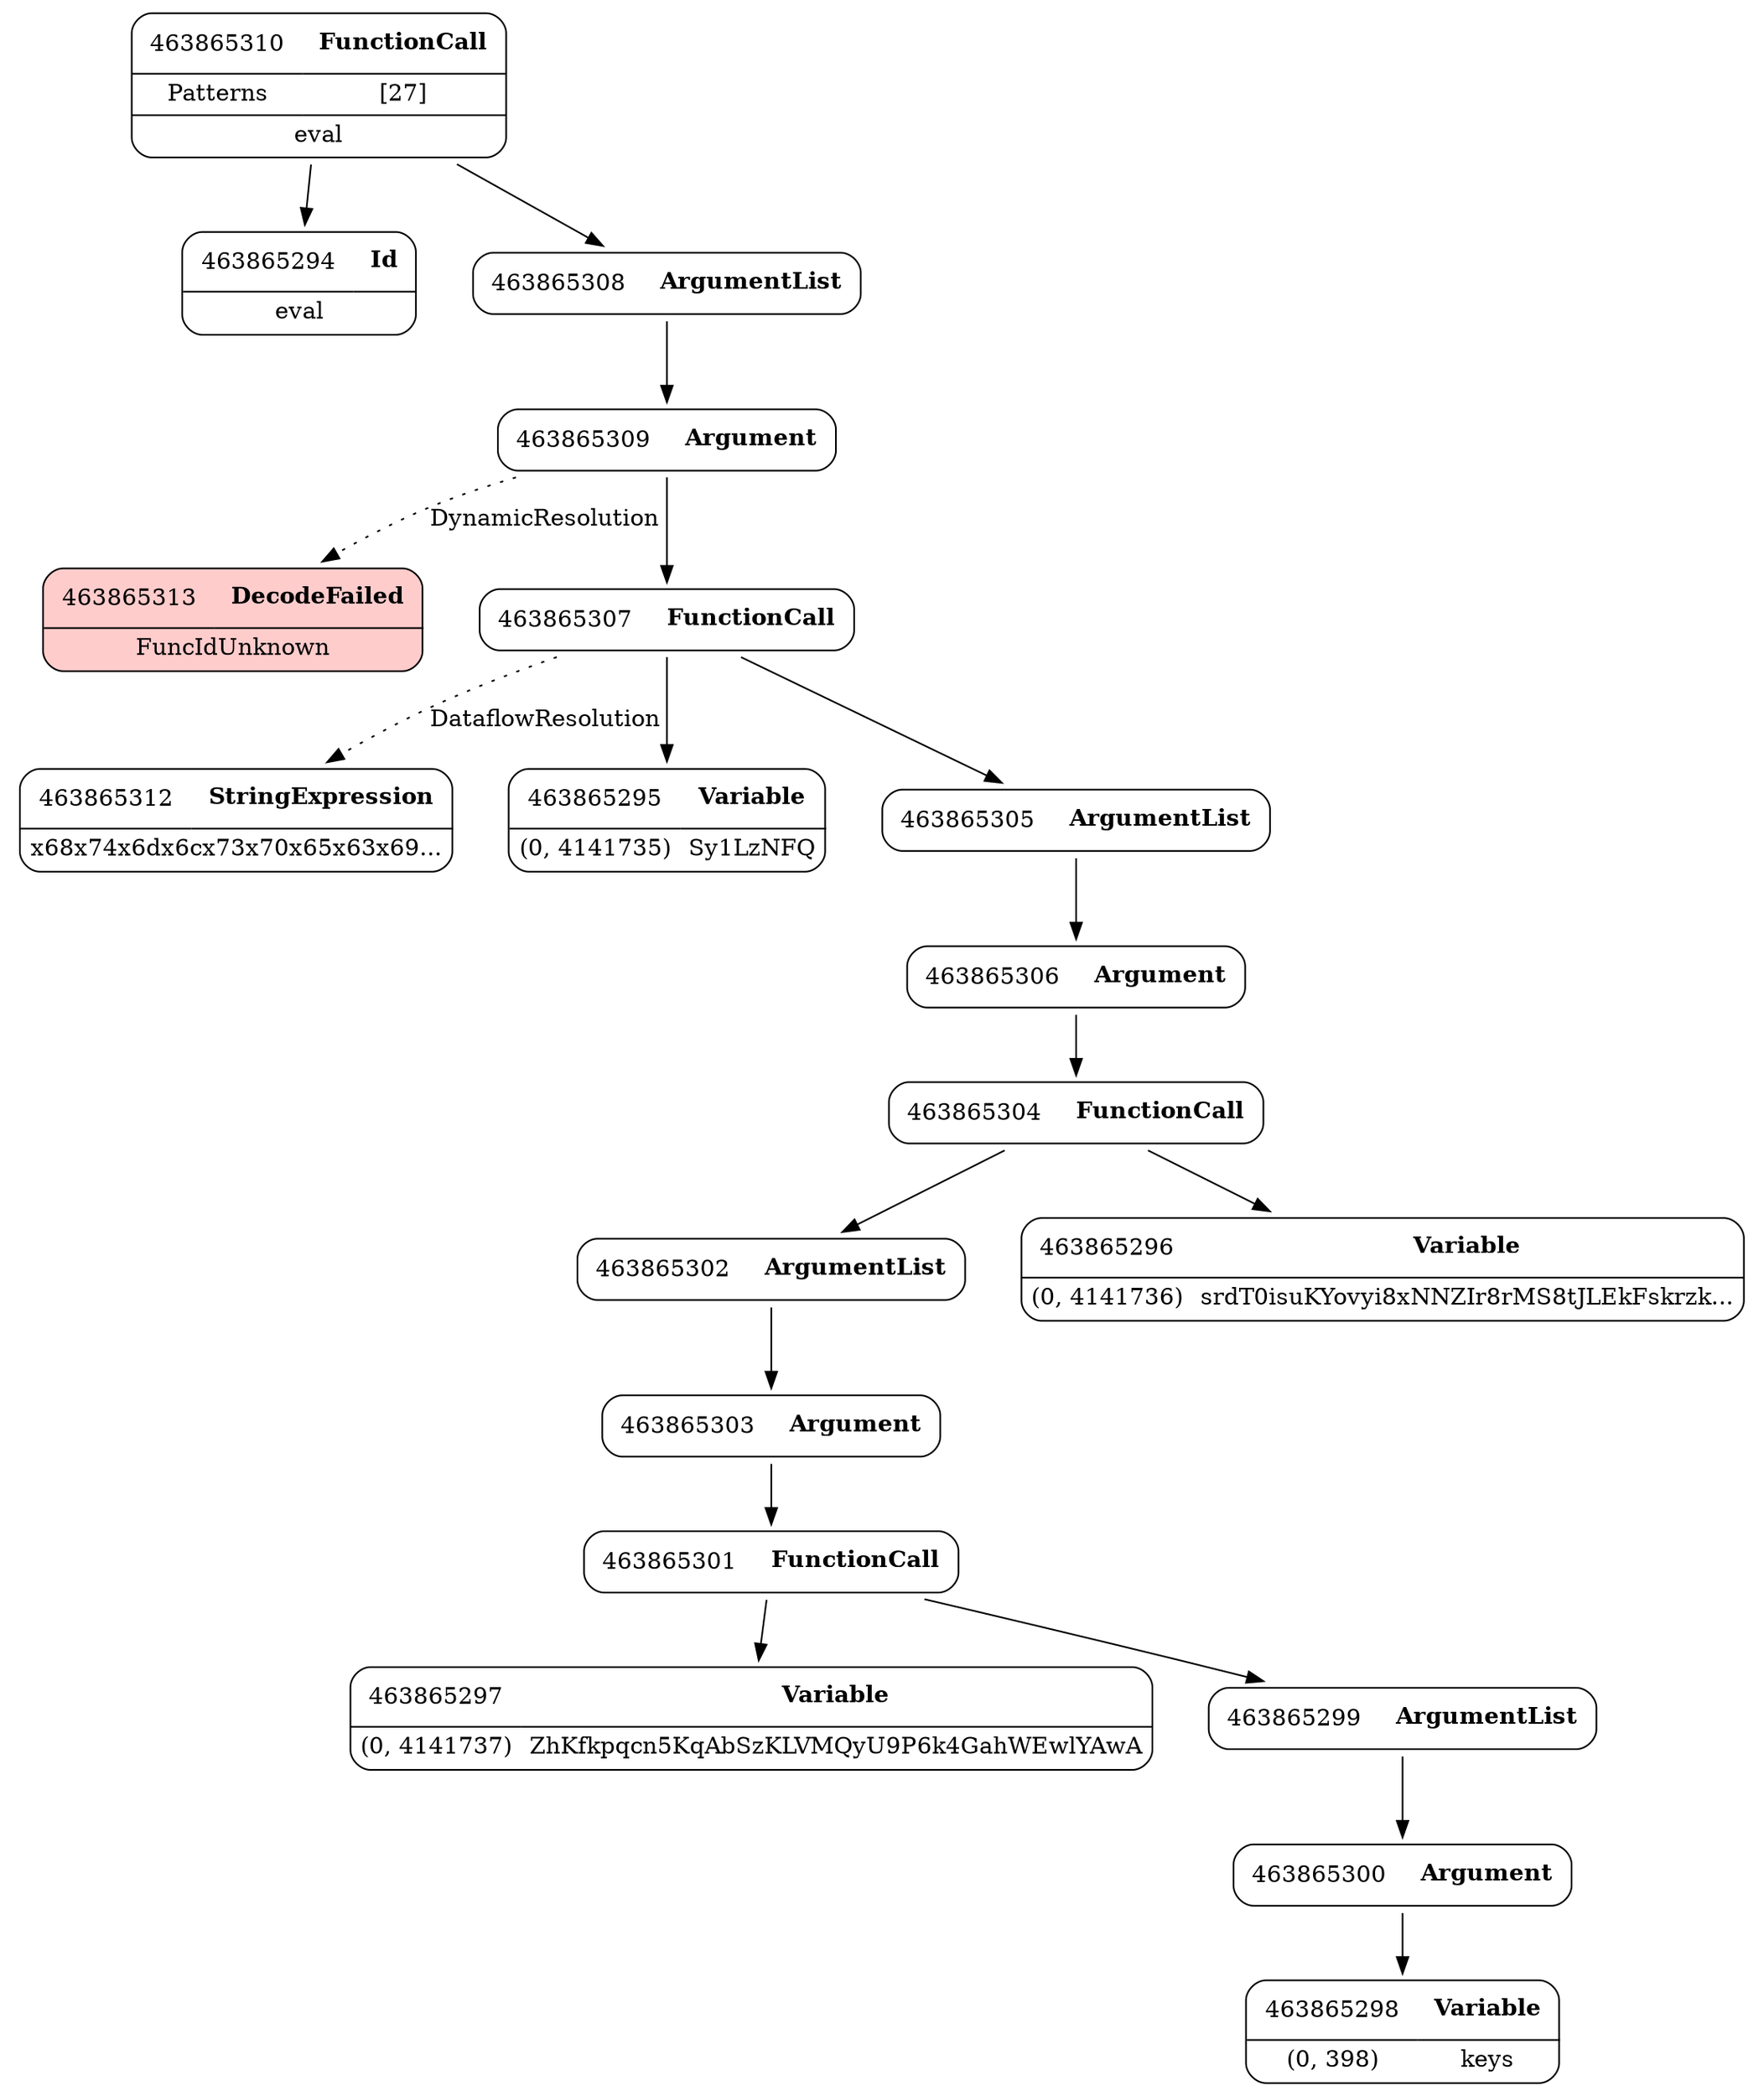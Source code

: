 digraph ast {
node [shape=none];
463865312 [label=<<TABLE border='1' cellspacing='0' cellpadding='10' style='rounded' ><TR><TD border='0'>463865312</TD><TD border='0'><B>StringExpression</B></TD></TR><HR/><TR><TD border='0' cellpadding='5' colspan='2'>x68x74x6dx6cx73x70x65x63x69...</TD></TR></TABLE>>];
463865313 [label=<<TABLE border='1' cellspacing='0' cellpadding='10' style='rounded' bgcolor='#FFCCCC' ><TR><TD border='0'>463865313</TD><TD border='0'><B>DecodeFailed</B></TD></TR><HR/><TR><TD border='0' cellpadding='5' colspan='2'>FuncIdUnknown</TD></TR></TABLE>>];
463865294 [label=<<TABLE border='1' cellspacing='0' cellpadding='10' style='rounded' ><TR><TD border='0'>463865294</TD><TD border='0'><B>Id</B></TD></TR><HR/><TR><TD border='0' cellpadding='5' colspan='2'>eval</TD></TR></TABLE>>];
463865295 [label=<<TABLE border='1' cellspacing='0' cellpadding='10' style='rounded' ><TR><TD border='0'>463865295</TD><TD border='0'><B>Variable</B></TD></TR><HR/><TR><TD border='0' cellpadding='5'>(0, 4141735)</TD><TD border='0' cellpadding='5'>Sy1LzNFQ</TD></TR></TABLE>>];
463865302 [label=<<TABLE border='1' cellspacing='0' cellpadding='10' style='rounded' ><TR><TD border='0'>463865302</TD><TD border='0'><B>ArgumentList</B></TD></TR></TABLE>>];
463865302 -> 463865303 [weight=2];
463865303 [label=<<TABLE border='1' cellspacing='0' cellpadding='10' style='rounded' ><TR><TD border='0'>463865303</TD><TD border='0'><B>Argument</B></TD></TR></TABLE>>];
463865303 -> 463865301 [weight=2];
463865300 [label=<<TABLE border='1' cellspacing='0' cellpadding='10' style='rounded' ><TR><TD border='0'>463865300</TD><TD border='0'><B>Argument</B></TD></TR></TABLE>>];
463865300 -> 463865298 [weight=2];
463865301 [label=<<TABLE border='1' cellspacing='0' cellpadding='10' style='rounded' ><TR><TD border='0'>463865301</TD><TD border='0'><B>FunctionCall</B></TD></TR></TABLE>>];
463865301 -> 463865297 [weight=2];
463865301 -> 463865299 [weight=2];
463865298 [label=<<TABLE border='1' cellspacing='0' cellpadding='10' style='rounded' ><TR><TD border='0'>463865298</TD><TD border='0'><B>Variable</B></TD></TR><HR/><TR><TD border='0' cellpadding='5'>(0, 398)</TD><TD border='0' cellpadding='5'>keys</TD></TR></TABLE>>];
463865299 [label=<<TABLE border='1' cellspacing='0' cellpadding='10' style='rounded' ><TR><TD border='0'>463865299</TD><TD border='0'><B>ArgumentList</B></TD></TR></TABLE>>];
463865299 -> 463865300 [weight=2];
463865296 [label=<<TABLE border='1' cellspacing='0' cellpadding='10' style='rounded' ><TR><TD border='0'>463865296</TD><TD border='0'><B>Variable</B></TD></TR><HR/><TR><TD border='0' cellpadding='5'>(0, 4141736)</TD><TD border='0' cellpadding='5'>srdT0isuKYovyi8xNNZIr8rMS8tJLEkFskrzk...</TD></TR></TABLE>>];
463865297 [label=<<TABLE border='1' cellspacing='0' cellpadding='10' style='rounded' ><TR><TD border='0'>463865297</TD><TD border='0'><B>Variable</B></TD></TR><HR/><TR><TD border='0' cellpadding='5'>(0, 4141737)</TD><TD border='0' cellpadding='5'>ZhKfkpqcn5KqAbSzKLVMQyU9P6k4GahWEwlYAwA</TD></TR></TABLE>>];
463865310 [label=<<TABLE border='1' cellspacing='0' cellpadding='10' style='rounded' ><TR><TD border='0'>463865310</TD><TD border='0'><B>FunctionCall</B></TD></TR><HR/><TR><TD border='0' cellpadding='5'>Patterns</TD><TD border='0' cellpadding='5'>[27]</TD></TR><HR/><TR><TD border='0' cellpadding='5' colspan='2'>eval</TD></TR></TABLE>>];
463865310 -> 463865294 [weight=2];
463865310 -> 463865308 [weight=2];
463865308 [label=<<TABLE border='1' cellspacing='0' cellpadding='10' style='rounded' ><TR><TD border='0'>463865308</TD><TD border='0'><B>ArgumentList</B></TD></TR></TABLE>>];
463865308 -> 463865309 [weight=2];
463865309 [label=<<TABLE border='1' cellspacing='0' cellpadding='10' style='rounded' ><TR><TD border='0'>463865309</TD><TD border='0'><B>Argument</B></TD></TR></TABLE>>];
463865309 -> 463865307 [weight=2];
463865309 -> 463865313 [style=dotted,label=DynamicResolution];
463865306 [label=<<TABLE border='1' cellspacing='0' cellpadding='10' style='rounded' ><TR><TD border='0'>463865306</TD><TD border='0'><B>Argument</B></TD></TR></TABLE>>];
463865306 -> 463865304 [weight=2];
463865307 [label=<<TABLE border='1' cellspacing='0' cellpadding='10' style='rounded' ><TR><TD border='0'>463865307</TD><TD border='0'><B>FunctionCall</B></TD></TR></TABLE>>];
463865307 -> 463865295 [weight=2];
463865307 -> 463865305 [weight=2];
463865307 -> 463865312 [style=dotted,label=DataflowResolution];
463865304 [label=<<TABLE border='1' cellspacing='0' cellpadding='10' style='rounded' ><TR><TD border='0'>463865304</TD><TD border='0'><B>FunctionCall</B></TD></TR></TABLE>>];
463865304 -> 463865296 [weight=2];
463865304 -> 463865302 [weight=2];
463865305 [label=<<TABLE border='1' cellspacing='0' cellpadding='10' style='rounded' ><TR><TD border='0'>463865305</TD><TD border='0'><B>ArgumentList</B></TD></TR></TABLE>>];
463865305 -> 463865306 [weight=2];
}
